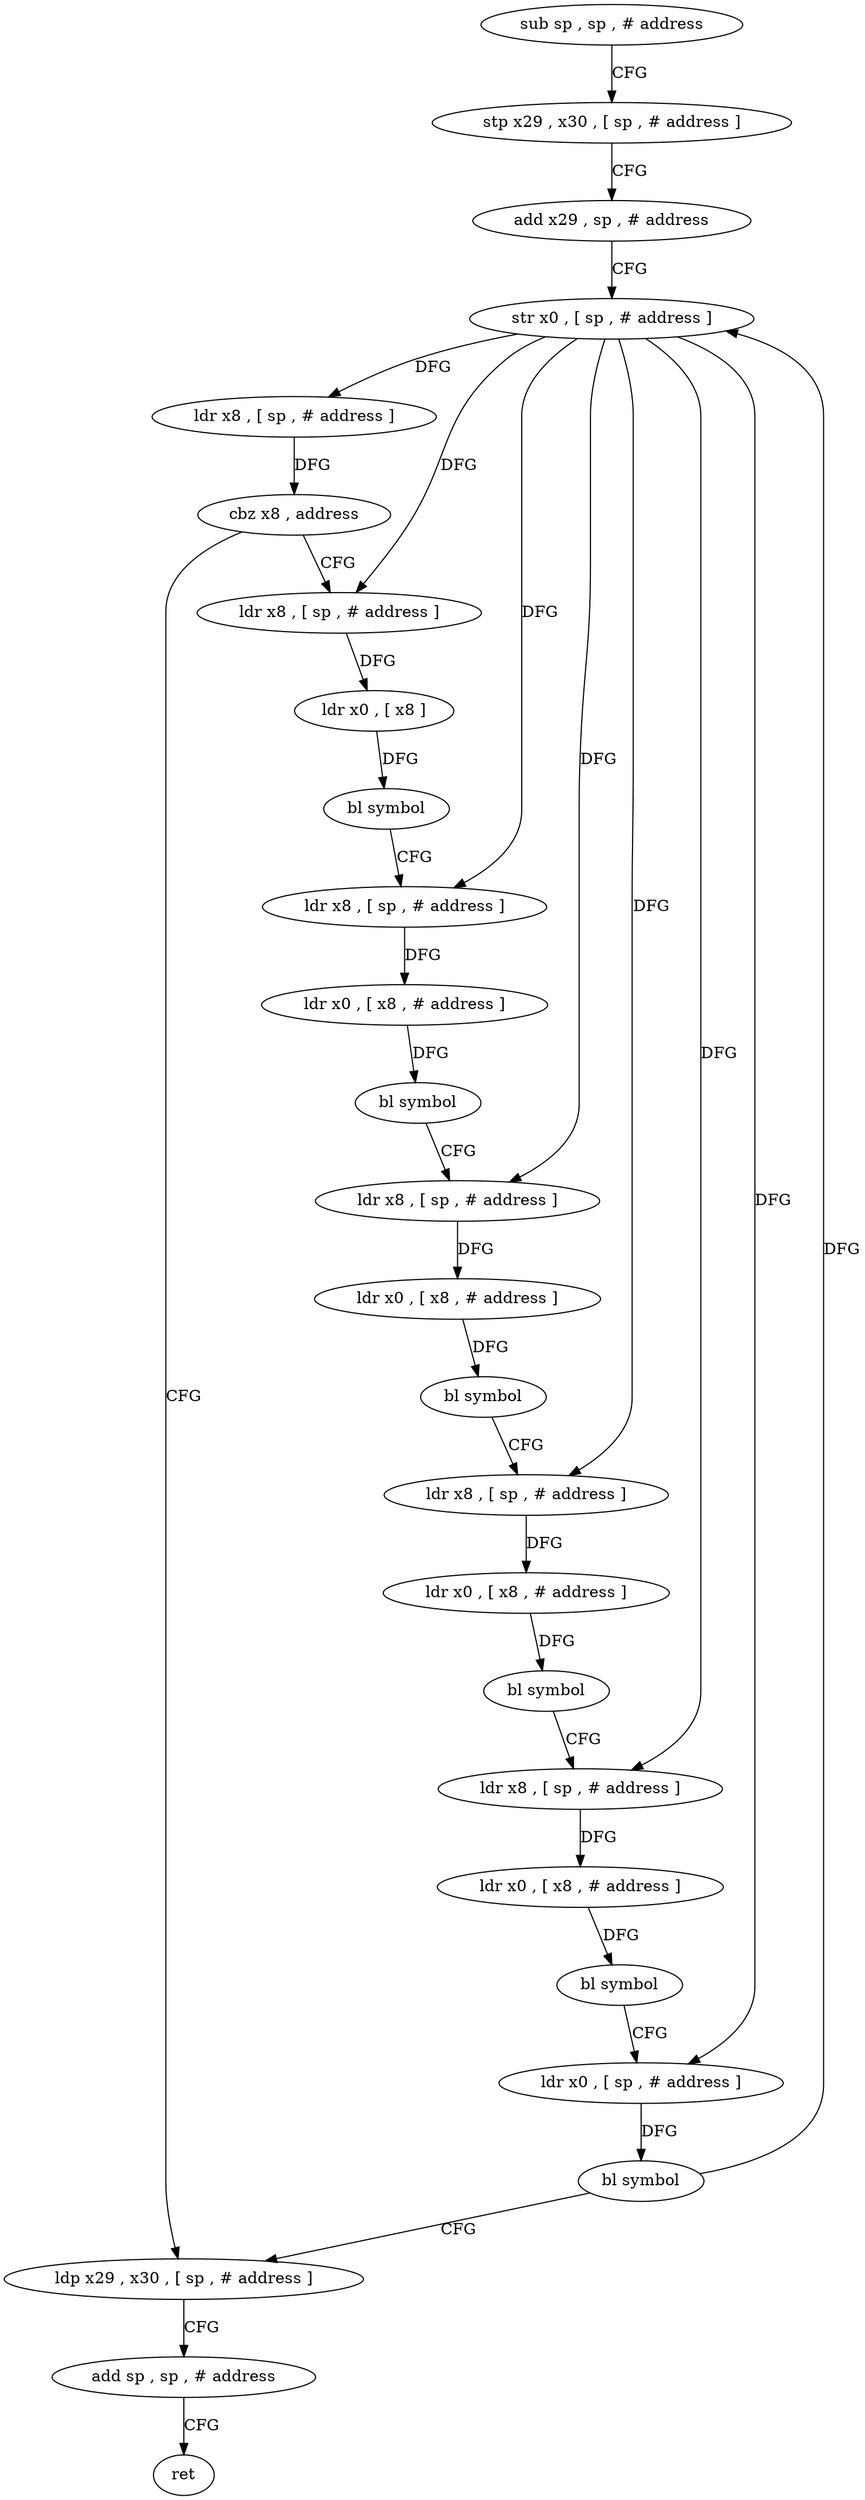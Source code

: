 digraph "func" {
"80320" [label = "sub sp , sp , # address" ]
"80324" [label = "stp x29 , x30 , [ sp , # address ]" ]
"80328" [label = "add x29 , sp , # address" ]
"80332" [label = "str x0 , [ sp , # address ]" ]
"80336" [label = "ldr x8 , [ sp , # address ]" ]
"80340" [label = "cbz x8 , address" ]
"80412" [label = "ldp x29 , x30 , [ sp , # address ]" ]
"80344" [label = "ldr x8 , [ sp , # address ]" ]
"80416" [label = "add sp , sp , # address" ]
"80420" [label = "ret" ]
"80348" [label = "ldr x0 , [ x8 ]" ]
"80352" [label = "bl symbol" ]
"80356" [label = "ldr x8 , [ sp , # address ]" ]
"80360" [label = "ldr x0 , [ x8 , # address ]" ]
"80364" [label = "bl symbol" ]
"80368" [label = "ldr x8 , [ sp , # address ]" ]
"80372" [label = "ldr x0 , [ x8 , # address ]" ]
"80376" [label = "bl symbol" ]
"80380" [label = "ldr x8 , [ sp , # address ]" ]
"80384" [label = "ldr x0 , [ x8 , # address ]" ]
"80388" [label = "bl symbol" ]
"80392" [label = "ldr x8 , [ sp , # address ]" ]
"80396" [label = "ldr x0 , [ x8 , # address ]" ]
"80400" [label = "bl symbol" ]
"80404" [label = "ldr x0 , [ sp , # address ]" ]
"80408" [label = "bl symbol" ]
"80320" -> "80324" [ label = "CFG" ]
"80324" -> "80328" [ label = "CFG" ]
"80328" -> "80332" [ label = "CFG" ]
"80332" -> "80336" [ label = "DFG" ]
"80332" -> "80344" [ label = "DFG" ]
"80332" -> "80356" [ label = "DFG" ]
"80332" -> "80368" [ label = "DFG" ]
"80332" -> "80380" [ label = "DFG" ]
"80332" -> "80392" [ label = "DFG" ]
"80332" -> "80404" [ label = "DFG" ]
"80336" -> "80340" [ label = "DFG" ]
"80340" -> "80412" [ label = "CFG" ]
"80340" -> "80344" [ label = "CFG" ]
"80412" -> "80416" [ label = "CFG" ]
"80344" -> "80348" [ label = "DFG" ]
"80416" -> "80420" [ label = "CFG" ]
"80348" -> "80352" [ label = "DFG" ]
"80352" -> "80356" [ label = "CFG" ]
"80356" -> "80360" [ label = "DFG" ]
"80360" -> "80364" [ label = "DFG" ]
"80364" -> "80368" [ label = "CFG" ]
"80368" -> "80372" [ label = "DFG" ]
"80372" -> "80376" [ label = "DFG" ]
"80376" -> "80380" [ label = "CFG" ]
"80380" -> "80384" [ label = "DFG" ]
"80384" -> "80388" [ label = "DFG" ]
"80388" -> "80392" [ label = "CFG" ]
"80392" -> "80396" [ label = "DFG" ]
"80396" -> "80400" [ label = "DFG" ]
"80400" -> "80404" [ label = "CFG" ]
"80404" -> "80408" [ label = "DFG" ]
"80408" -> "80412" [ label = "CFG" ]
"80408" -> "80332" [ label = "DFG" ]
}
